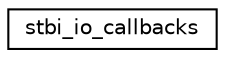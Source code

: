 digraph "Graphical Class Hierarchy"
{
  edge [fontname="Helvetica",fontsize="10",labelfontname="Helvetica",labelfontsize="10"];
  node [fontname="Helvetica",fontsize="10",shape=record];
  rankdir="LR";
  Node1 [label="stbi_io_callbacks",height=0.2,width=0.4,color="black", fillcolor="white", style="filled",URL="$structstbi__io__callbacks.html"];
}
